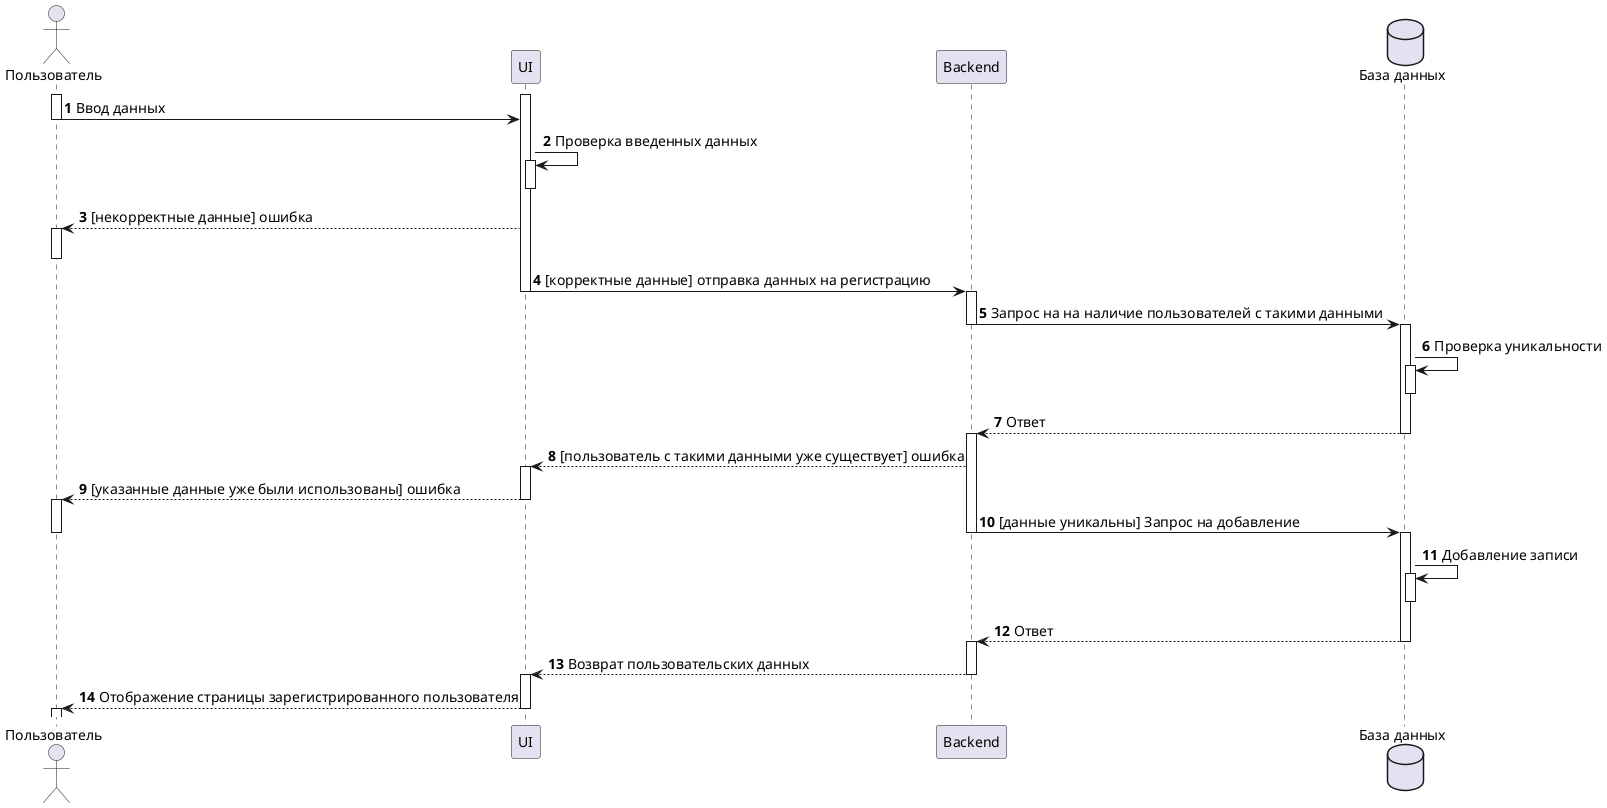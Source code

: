 @startuml
skinparam defaultFontName Times New Roman
skinparam defaultFontSize 14
autonumber

actor "Пользователь" as user
participant "UI" as ui
participant "Backend" as backend
database "База данных" as database

activate ui
activate user
user->ui:Ввод данных
deactivate user
ui->ui:Проверка введенных данных
activate ui
deactivate ui
ui-->user:[некорректные данные] ошибка
activate user
deactivate user
ui->backend:[корректные данные] отправка данных на регистрацию
deactivate ui
activate backend

backend->database:Запрос на на наличие пользователей с такими данными
deactivate backend
activate database
database->database:Проверка уникальности
activate database
deactivate database
database-->backend:Ответ
deactivate database

activate backend
backend-->ui:[пользователь с такими данными уже существует] ошибка
activate ui
ui-->user: [указанные данные уже были использованы] ошибка
deactivate ui
activate user
backend->database:[данные уникальны] Запрос на добавление
deactivate backend
deactivate user
activate database
database->database:Добавление записи
activate database
deactivate database
database-->backend:Ответ
deactivate database
activate backend
backend-->ui:Возврат пользовательских данных
deactivate backend
activate ui
ui-->user:Отображение страницы зарегистрированного пользователя
deactivate ui
activate user
deactivate user
@enduml